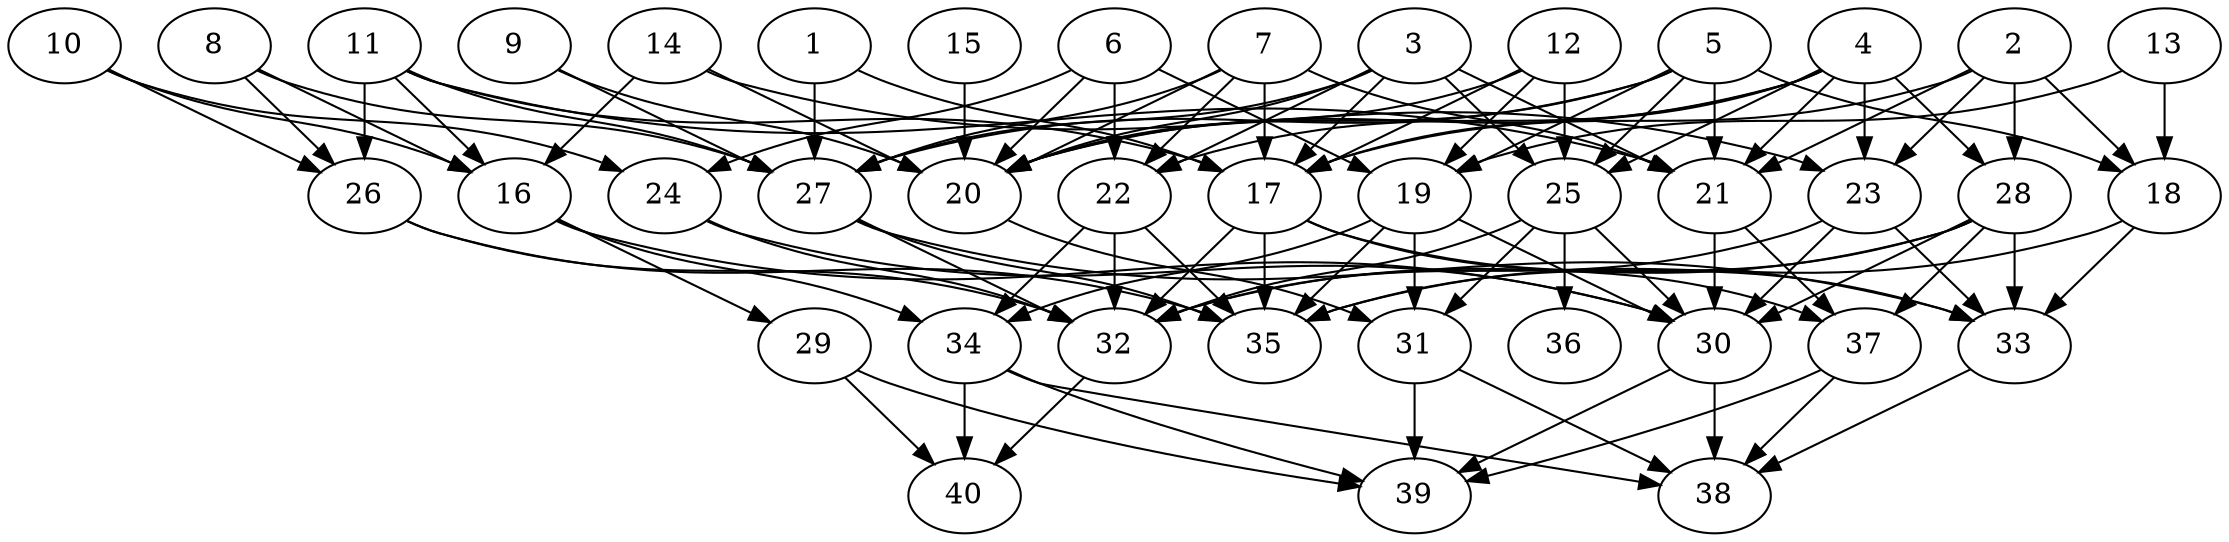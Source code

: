 // DAG automatically generated by daggen at Thu Oct  3 14:06:49 2019
// ./daggen --dot -n 40 --ccr 0.5 --fat 0.7 --regular 0.7 --density 0.6 --mindata 5242880 --maxdata 52428800 
digraph G {
  1 [size="82061312", alpha="0.14", expect_size="41030656"] 
  1 -> 17 [size ="41030656"]
  1 -> 27 [size ="41030656"]
  2 [size="54331392", alpha="0.20", expect_size="27165696"] 
  2 -> 17 [size ="27165696"]
  2 -> 18 [size ="27165696"]
  2 -> 21 [size ="27165696"]
  2 -> 23 [size ="27165696"]
  2 -> 28 [size ="27165696"]
  3 [size="42260480", alpha="0.17", expect_size="21130240"] 
  3 -> 17 [size ="21130240"]
  3 -> 20 [size ="21130240"]
  3 -> 21 [size ="21130240"]
  3 -> 22 [size ="21130240"]
  3 -> 25 [size ="21130240"]
  3 -> 27 [size ="21130240"]
  4 [size="41426944", alpha="0.14", expect_size="20713472"] 
  4 -> 17 [size ="20713472"]
  4 -> 20 [size ="20713472"]
  4 -> 21 [size ="20713472"]
  4 -> 22 [size ="20713472"]
  4 -> 23 [size ="20713472"]
  4 -> 25 [size ="20713472"]
  4 -> 28 [size ="20713472"]
  5 [size="74399744", alpha="0.17", expect_size="37199872"] 
  5 -> 18 [size ="37199872"]
  5 -> 19 [size ="37199872"]
  5 -> 20 [size ="37199872"]
  5 -> 21 [size ="37199872"]
  5 -> 25 [size ="37199872"]
  5 -> 27 [size ="37199872"]
  6 [size="98449408", alpha="0.17", expect_size="49224704"] 
  6 -> 19 [size ="49224704"]
  6 -> 20 [size ="49224704"]
  6 -> 22 [size ="49224704"]
  6 -> 24 [size ="49224704"]
  7 [size="87025664", alpha="0.03", expect_size="43512832"] 
  7 -> 17 [size ="43512832"]
  7 -> 20 [size ="43512832"]
  7 -> 21 [size ="43512832"]
  7 -> 22 [size ="43512832"]
  7 -> 27 [size ="43512832"]
  8 [size="16685056", alpha="0.18", expect_size="8342528"] 
  8 -> 16 [size ="8342528"]
  8 -> 26 [size ="8342528"]
  8 -> 27 [size ="8342528"]
  9 [size="76490752", alpha="0.16", expect_size="38245376"] 
  9 -> 20 [size ="38245376"]
  9 -> 27 [size ="38245376"]
  10 [size="64100352", alpha="0.17", expect_size="32050176"] 
  10 -> 16 [size ="32050176"]
  10 -> 24 [size ="32050176"]
  10 -> 26 [size ="32050176"]
  11 [size="91858944", alpha="0.13", expect_size="45929472"] 
  11 -> 16 [size ="45929472"]
  11 -> 17 [size ="45929472"]
  11 -> 21 [size ="45929472"]
  11 -> 26 [size ="45929472"]
  11 -> 27 [size ="45929472"]
  12 [size="65083392", alpha="0.07", expect_size="32541696"] 
  12 -> 17 [size ="32541696"]
  12 -> 19 [size ="32541696"]
  12 -> 20 [size ="32541696"]
  12 -> 25 [size ="32541696"]
  13 [size="62740480", alpha="0.15", expect_size="31370240"] 
  13 -> 18 [size ="31370240"]
  13 -> 19 [size ="31370240"]
  14 [size="47427584", alpha="0.16", expect_size="23713792"] 
  14 -> 16 [size ="23713792"]
  14 -> 20 [size ="23713792"]
  14 -> 23 [size ="23713792"]
  15 [size="19249152", alpha="0.03", expect_size="9624576"] 
  15 -> 20 [size ="9624576"]
  16 [size="98383872", alpha="0.17", expect_size="49191936"] 
  16 -> 29 [size ="49191936"]
  16 -> 30 [size ="49191936"]
  16 -> 34 [size ="49191936"]
  17 [size="85198848", alpha="0.09", expect_size="42599424"] 
  17 -> 32 [size ="42599424"]
  17 -> 33 [size ="42599424"]
  17 -> 35 [size ="42599424"]
  17 -> 37 [size ="42599424"]
  18 [size="99545088", alpha="0.07", expect_size="49772544"] 
  18 -> 33 [size ="49772544"]
  18 -> 35 [size ="49772544"]
  19 [size="88397824", alpha="0.11", expect_size="44198912"] 
  19 -> 30 [size ="44198912"]
  19 -> 31 [size ="44198912"]
  19 -> 34 [size ="44198912"]
  19 -> 35 [size ="44198912"]
  20 [size="68251648", alpha="0.05", expect_size="34125824"] 
  20 -> 31 [size ="34125824"]
  21 [size="54507520", alpha="0.15", expect_size="27253760"] 
  21 -> 30 [size ="27253760"]
  21 -> 37 [size ="27253760"]
  22 [size="19691520", alpha="0.14", expect_size="9845760"] 
  22 -> 32 [size ="9845760"]
  22 -> 34 [size ="9845760"]
  22 -> 35 [size ="9845760"]
  23 [size="51550208", alpha="0.20", expect_size="25775104"] 
  23 -> 30 [size ="25775104"]
  23 -> 32 [size ="25775104"]
  23 -> 33 [size ="25775104"]
  24 [size="27631616", alpha="0.12", expect_size="13815808"] 
  24 -> 30 [size ="13815808"]
  24 -> 32 [size ="13815808"]
  25 [size="104396800", alpha="0.18", expect_size="52198400"] 
  25 -> 30 [size ="52198400"]
  25 -> 31 [size ="52198400"]
  25 -> 32 [size ="52198400"]
  25 -> 36 [size ="52198400"]
  26 [size="21968896", alpha="0.03", expect_size="10984448"] 
  26 -> 32 [size ="10984448"]
  26 -> 35 [size ="10984448"]
  27 [size="102791168", alpha="0.04", expect_size="51395584"] 
  27 -> 32 [size ="51395584"]
  27 -> 33 [size ="51395584"]
  27 -> 35 [size ="51395584"]
  28 [size="52064256", alpha="0.06", expect_size="26032128"] 
  28 -> 30 [size ="26032128"]
  28 -> 32 [size ="26032128"]
  28 -> 33 [size ="26032128"]
  28 -> 35 [size ="26032128"]
  28 -> 37 [size ="26032128"]
  29 [size="85301248", alpha="0.02", expect_size="42650624"] 
  29 -> 39 [size ="42650624"]
  29 -> 40 [size ="42650624"]
  30 [size="40658944", alpha="0.09", expect_size="20329472"] 
  30 -> 38 [size ="20329472"]
  30 -> 39 [size ="20329472"]
  31 [size="65146880", alpha="0.14", expect_size="32573440"] 
  31 -> 38 [size ="32573440"]
  31 -> 39 [size ="32573440"]
  32 [size="41605120", alpha="0.10", expect_size="20802560"] 
  32 -> 40 [size ="20802560"]
  33 [size="13873152", alpha="0.18", expect_size="6936576"] 
  33 -> 38 [size ="6936576"]
  34 [size="13731840", alpha="0.13", expect_size="6865920"] 
  34 -> 38 [size ="6865920"]
  34 -> 39 [size ="6865920"]
  34 -> 40 [size ="6865920"]
  35 [size="72120320", alpha="0.10", expect_size="36060160"] 
  36 [size="64210944", alpha="0.06", expect_size="32105472"] 
  37 [size="77967360", alpha="0.17", expect_size="38983680"] 
  37 -> 38 [size ="38983680"]
  37 -> 39 [size ="38983680"]
  38 [size="95559680", alpha="0.08", expect_size="47779840"] 
  39 [size="28815360", alpha="0.15", expect_size="14407680"] 
  40 [size="38111232", alpha="0.14", expect_size="19055616"] 
}
